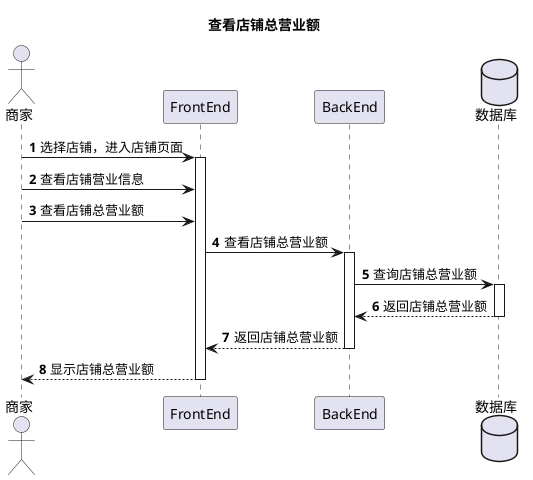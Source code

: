 @startuml
'https://plantuml.com/sequence-diagram

autonumber
title 查看店铺总营业额

actor 商家
participant FrontEnd
participant BackEnd
database 数据库

商家 -> FrontEnd ++:选择店铺，进入店铺页面
商家 -> FrontEnd :查看店铺营业信息
商家 -> FrontEnd :查看店铺总营业额
FrontEnd -> BackEnd ++: 查看店铺总营业额
BackEnd -> 数据库 ++:查询店铺总营业额
数据库 --> BackEnd -- :返回店铺总营业额
BackEnd --> FrontEnd -- :返回店铺总营业额
FrontEnd --> 商家 --:显示店铺总营业额

@enduml